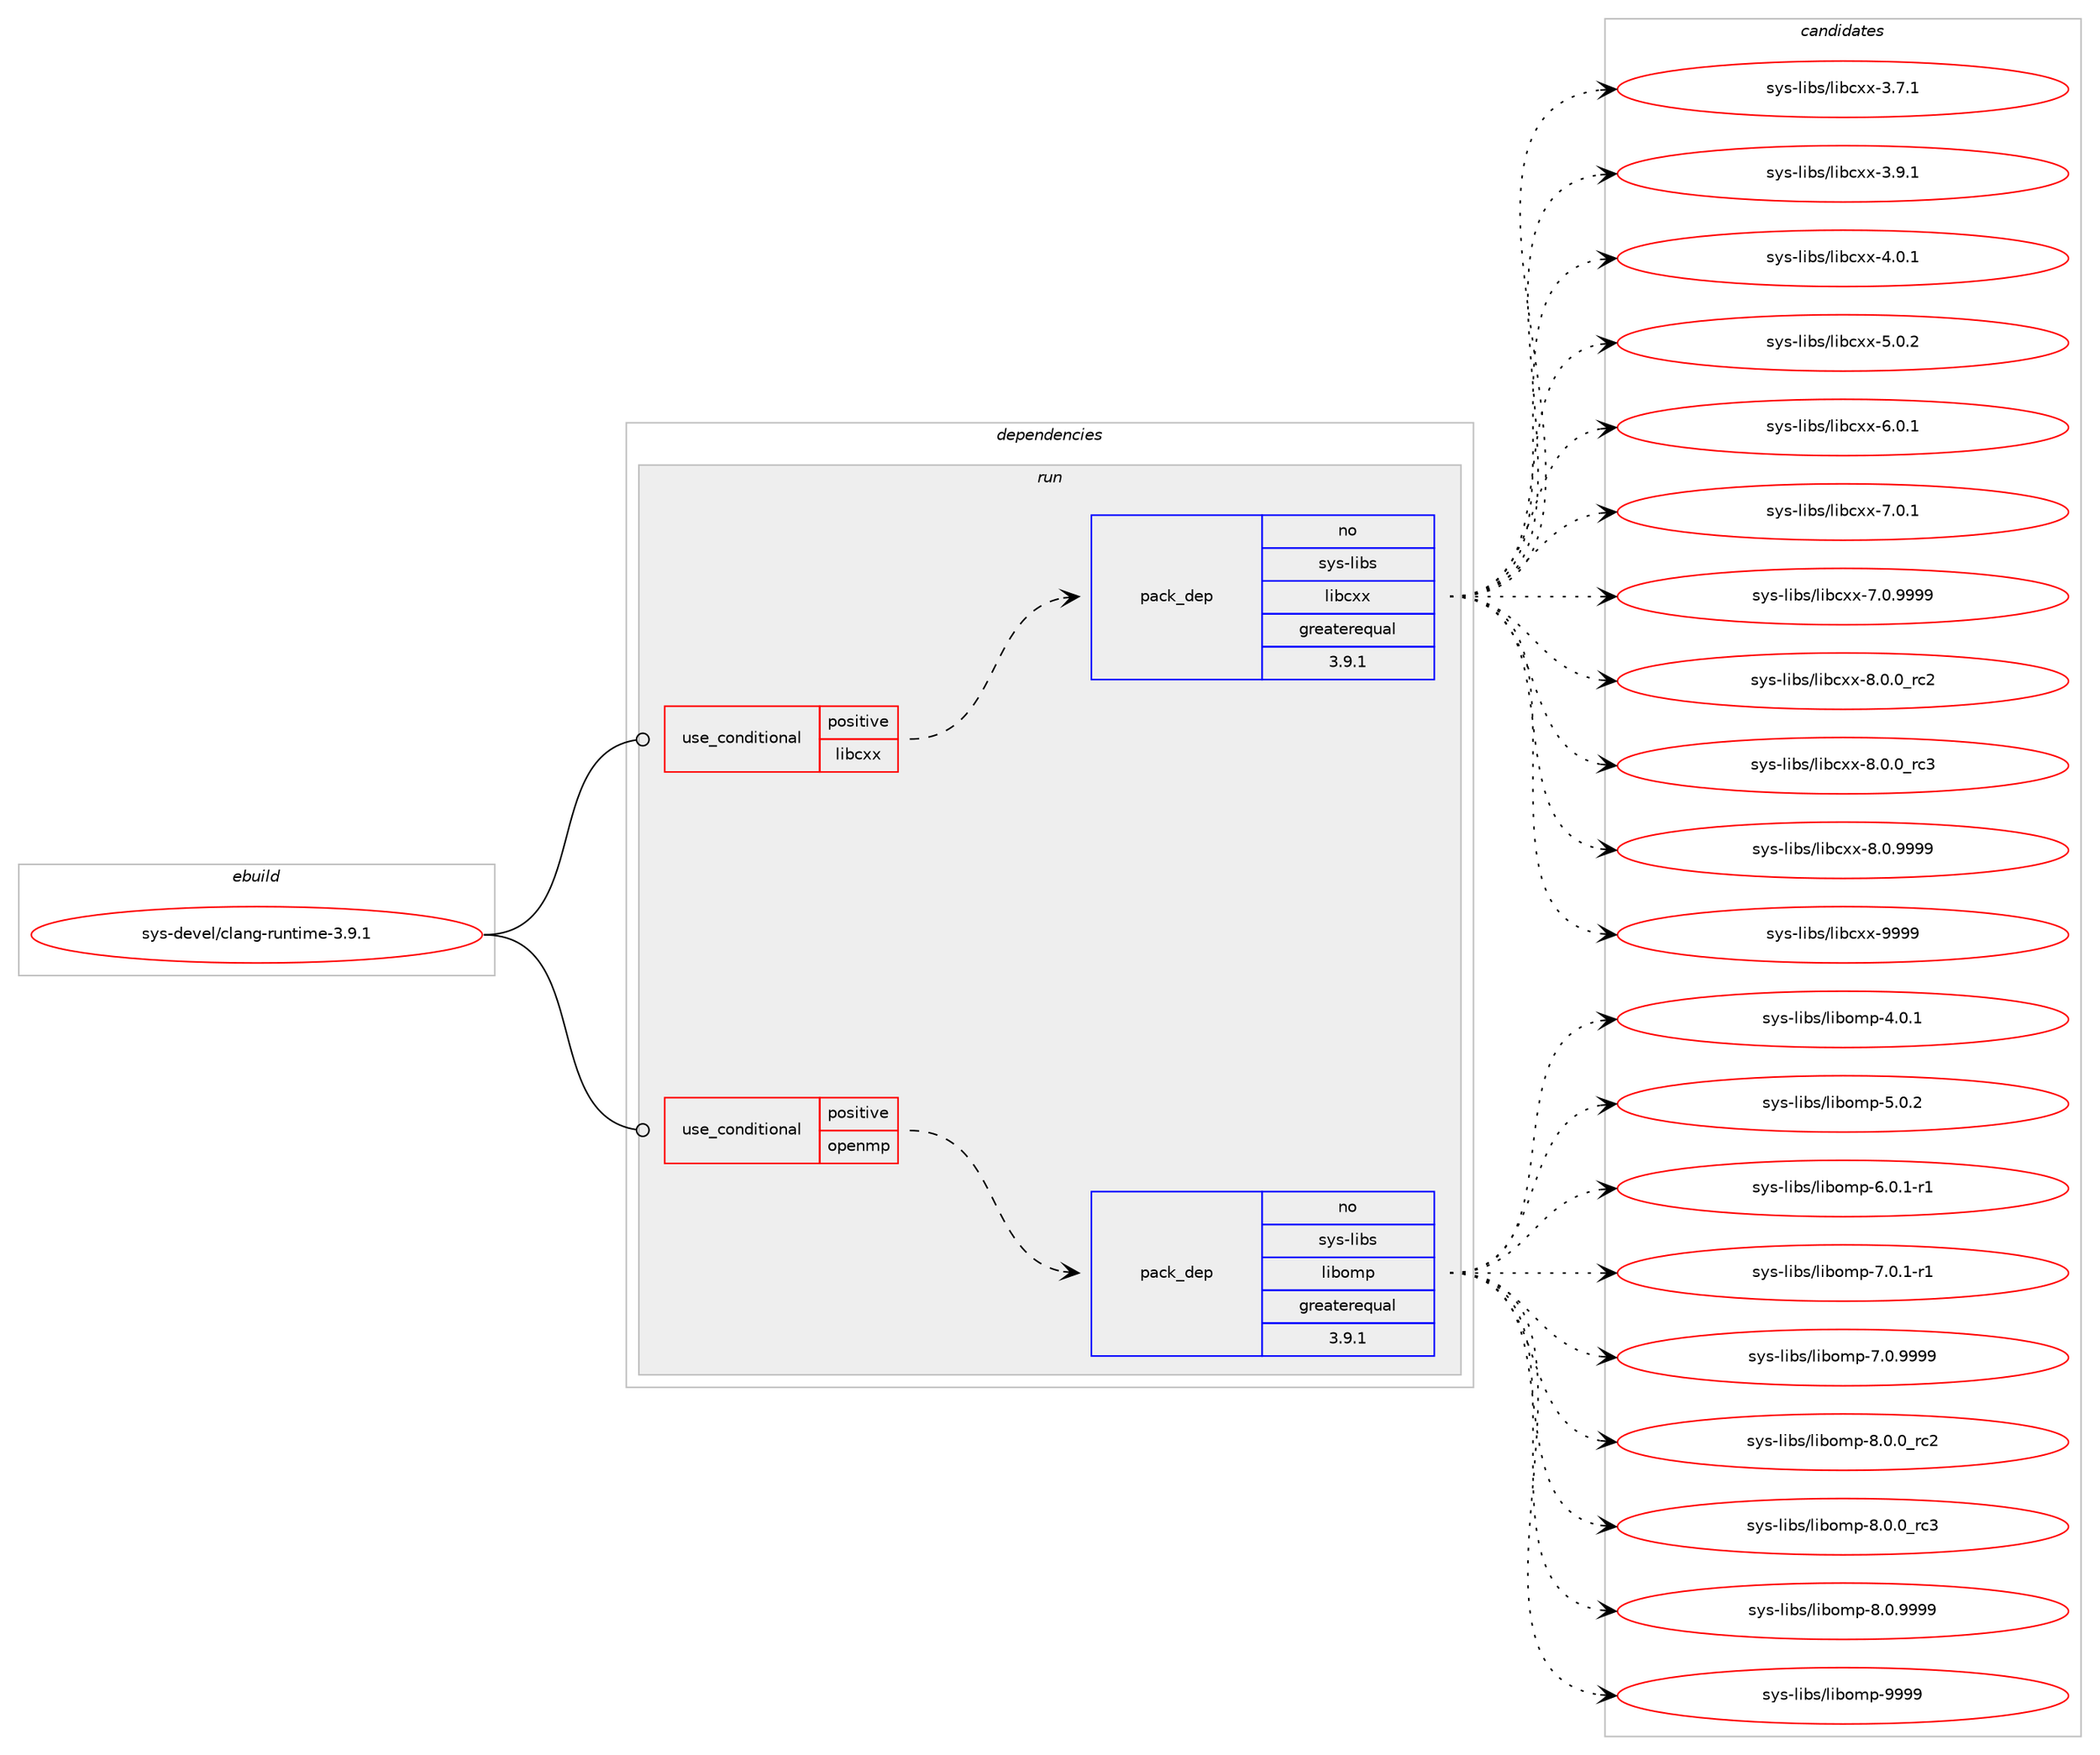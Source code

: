 digraph prolog {

# *************
# Graph options
# *************

newrank=true;
concentrate=true;
compound=true;
graph [rankdir=LR,fontname=Helvetica,fontsize=10,ranksep=1.5];#, ranksep=2.5, nodesep=0.2];
edge  [arrowhead=vee];
node  [fontname=Helvetica,fontsize=10];

# **********
# The ebuild
# **********

subgraph cluster_leftcol {
color=gray;
rank=same;
label=<<i>ebuild</i>>;
id [label="sys-devel/clang-runtime-3.9.1", color=red, width=4, href="../sys-devel/clang-runtime-3.9.1.svg"];
}

# ****************
# The dependencies
# ****************

subgraph cluster_midcol {
color=gray;
label=<<i>dependencies</i>>;
subgraph cluster_compile {
fillcolor="#eeeeee";
style=filled;
label=<<i>compile</i>>;
}
subgraph cluster_compileandrun {
fillcolor="#eeeeee";
style=filled;
label=<<i>compile and run</i>>;
}
subgraph cluster_run {
fillcolor="#eeeeee";
style=filled;
label=<<i>run</i>>;
subgraph cond459443 {
dependency1726999 [label=<<TABLE BORDER="0" CELLBORDER="1" CELLSPACING="0" CELLPADDING="4"><TR><TD ROWSPAN="3" CELLPADDING="10">use_conditional</TD></TR><TR><TD>positive</TD></TR><TR><TD>libcxx</TD></TR></TABLE>>, shape=none, color=red];
subgraph pack1239258 {
dependency1727000 [label=<<TABLE BORDER="0" CELLBORDER="1" CELLSPACING="0" CELLPADDING="4" WIDTH="220"><TR><TD ROWSPAN="6" CELLPADDING="30">pack_dep</TD></TR><TR><TD WIDTH="110">no</TD></TR><TR><TD>sys-libs</TD></TR><TR><TD>libcxx</TD></TR><TR><TD>greaterequal</TD></TR><TR><TD>3.9.1</TD></TR></TABLE>>, shape=none, color=blue];
}
dependency1726999:e -> dependency1727000:w [weight=20,style="dashed",arrowhead="vee"];
}
id:e -> dependency1726999:w [weight=20,style="solid",arrowhead="odot"];
subgraph cond459444 {
dependency1727001 [label=<<TABLE BORDER="0" CELLBORDER="1" CELLSPACING="0" CELLPADDING="4"><TR><TD ROWSPAN="3" CELLPADDING="10">use_conditional</TD></TR><TR><TD>positive</TD></TR><TR><TD>openmp</TD></TR></TABLE>>, shape=none, color=red];
subgraph pack1239259 {
dependency1727002 [label=<<TABLE BORDER="0" CELLBORDER="1" CELLSPACING="0" CELLPADDING="4" WIDTH="220"><TR><TD ROWSPAN="6" CELLPADDING="30">pack_dep</TD></TR><TR><TD WIDTH="110">no</TD></TR><TR><TD>sys-libs</TD></TR><TR><TD>libomp</TD></TR><TR><TD>greaterequal</TD></TR><TR><TD>3.9.1</TD></TR></TABLE>>, shape=none, color=blue];
}
dependency1727001:e -> dependency1727002:w [weight=20,style="dashed",arrowhead="vee"];
}
id:e -> dependency1727001:w [weight=20,style="solid",arrowhead="odot"];
}
}

# **************
# The candidates
# **************

subgraph cluster_choices {
rank=same;
color=gray;
label=<<i>candidates</i>>;

subgraph choice1239258 {
color=black;
nodesep=1;
choice1151211154510810598115471081059899120120455146554649 [label="sys-libs/libcxx-3.7.1", color=red, width=4,href="../sys-libs/libcxx-3.7.1.svg"];
choice1151211154510810598115471081059899120120455146574649 [label="sys-libs/libcxx-3.9.1", color=red, width=4,href="../sys-libs/libcxx-3.9.1.svg"];
choice1151211154510810598115471081059899120120455246484649 [label="sys-libs/libcxx-4.0.1", color=red, width=4,href="../sys-libs/libcxx-4.0.1.svg"];
choice1151211154510810598115471081059899120120455346484650 [label="sys-libs/libcxx-5.0.2", color=red, width=4,href="../sys-libs/libcxx-5.0.2.svg"];
choice1151211154510810598115471081059899120120455446484649 [label="sys-libs/libcxx-6.0.1", color=red, width=4,href="../sys-libs/libcxx-6.0.1.svg"];
choice1151211154510810598115471081059899120120455546484649 [label="sys-libs/libcxx-7.0.1", color=red, width=4,href="../sys-libs/libcxx-7.0.1.svg"];
choice1151211154510810598115471081059899120120455546484657575757 [label="sys-libs/libcxx-7.0.9999", color=red, width=4,href="../sys-libs/libcxx-7.0.9999.svg"];
choice1151211154510810598115471081059899120120455646484648951149950 [label="sys-libs/libcxx-8.0.0_rc2", color=red, width=4,href="../sys-libs/libcxx-8.0.0_rc2.svg"];
choice1151211154510810598115471081059899120120455646484648951149951 [label="sys-libs/libcxx-8.0.0_rc3", color=red, width=4,href="../sys-libs/libcxx-8.0.0_rc3.svg"];
choice1151211154510810598115471081059899120120455646484657575757 [label="sys-libs/libcxx-8.0.9999", color=red, width=4,href="../sys-libs/libcxx-8.0.9999.svg"];
choice11512111545108105981154710810598991201204557575757 [label="sys-libs/libcxx-9999", color=red, width=4,href="../sys-libs/libcxx-9999.svg"];
dependency1727000:e -> choice1151211154510810598115471081059899120120455146554649:w [style=dotted,weight="100"];
dependency1727000:e -> choice1151211154510810598115471081059899120120455146574649:w [style=dotted,weight="100"];
dependency1727000:e -> choice1151211154510810598115471081059899120120455246484649:w [style=dotted,weight="100"];
dependency1727000:e -> choice1151211154510810598115471081059899120120455346484650:w [style=dotted,weight="100"];
dependency1727000:e -> choice1151211154510810598115471081059899120120455446484649:w [style=dotted,weight="100"];
dependency1727000:e -> choice1151211154510810598115471081059899120120455546484649:w [style=dotted,weight="100"];
dependency1727000:e -> choice1151211154510810598115471081059899120120455546484657575757:w [style=dotted,weight="100"];
dependency1727000:e -> choice1151211154510810598115471081059899120120455646484648951149950:w [style=dotted,weight="100"];
dependency1727000:e -> choice1151211154510810598115471081059899120120455646484648951149951:w [style=dotted,weight="100"];
dependency1727000:e -> choice1151211154510810598115471081059899120120455646484657575757:w [style=dotted,weight="100"];
dependency1727000:e -> choice11512111545108105981154710810598991201204557575757:w [style=dotted,weight="100"];
}
subgraph choice1239259 {
color=black;
nodesep=1;
choice11512111545108105981154710810598111109112455246484649 [label="sys-libs/libomp-4.0.1", color=red, width=4,href="../sys-libs/libomp-4.0.1.svg"];
choice11512111545108105981154710810598111109112455346484650 [label="sys-libs/libomp-5.0.2", color=red, width=4,href="../sys-libs/libomp-5.0.2.svg"];
choice115121115451081059811547108105981111091124554464846494511449 [label="sys-libs/libomp-6.0.1-r1", color=red, width=4,href="../sys-libs/libomp-6.0.1-r1.svg"];
choice115121115451081059811547108105981111091124555464846494511449 [label="sys-libs/libomp-7.0.1-r1", color=red, width=4,href="../sys-libs/libomp-7.0.1-r1.svg"];
choice11512111545108105981154710810598111109112455546484657575757 [label="sys-libs/libomp-7.0.9999", color=red, width=4,href="../sys-libs/libomp-7.0.9999.svg"];
choice11512111545108105981154710810598111109112455646484648951149950 [label="sys-libs/libomp-8.0.0_rc2", color=red, width=4,href="../sys-libs/libomp-8.0.0_rc2.svg"];
choice11512111545108105981154710810598111109112455646484648951149951 [label="sys-libs/libomp-8.0.0_rc3", color=red, width=4,href="../sys-libs/libomp-8.0.0_rc3.svg"];
choice11512111545108105981154710810598111109112455646484657575757 [label="sys-libs/libomp-8.0.9999", color=red, width=4,href="../sys-libs/libomp-8.0.9999.svg"];
choice115121115451081059811547108105981111091124557575757 [label="sys-libs/libomp-9999", color=red, width=4,href="../sys-libs/libomp-9999.svg"];
dependency1727002:e -> choice11512111545108105981154710810598111109112455246484649:w [style=dotted,weight="100"];
dependency1727002:e -> choice11512111545108105981154710810598111109112455346484650:w [style=dotted,weight="100"];
dependency1727002:e -> choice115121115451081059811547108105981111091124554464846494511449:w [style=dotted,weight="100"];
dependency1727002:e -> choice115121115451081059811547108105981111091124555464846494511449:w [style=dotted,weight="100"];
dependency1727002:e -> choice11512111545108105981154710810598111109112455546484657575757:w [style=dotted,weight="100"];
dependency1727002:e -> choice11512111545108105981154710810598111109112455646484648951149950:w [style=dotted,weight="100"];
dependency1727002:e -> choice11512111545108105981154710810598111109112455646484648951149951:w [style=dotted,weight="100"];
dependency1727002:e -> choice11512111545108105981154710810598111109112455646484657575757:w [style=dotted,weight="100"];
dependency1727002:e -> choice115121115451081059811547108105981111091124557575757:w [style=dotted,weight="100"];
}
}

}
